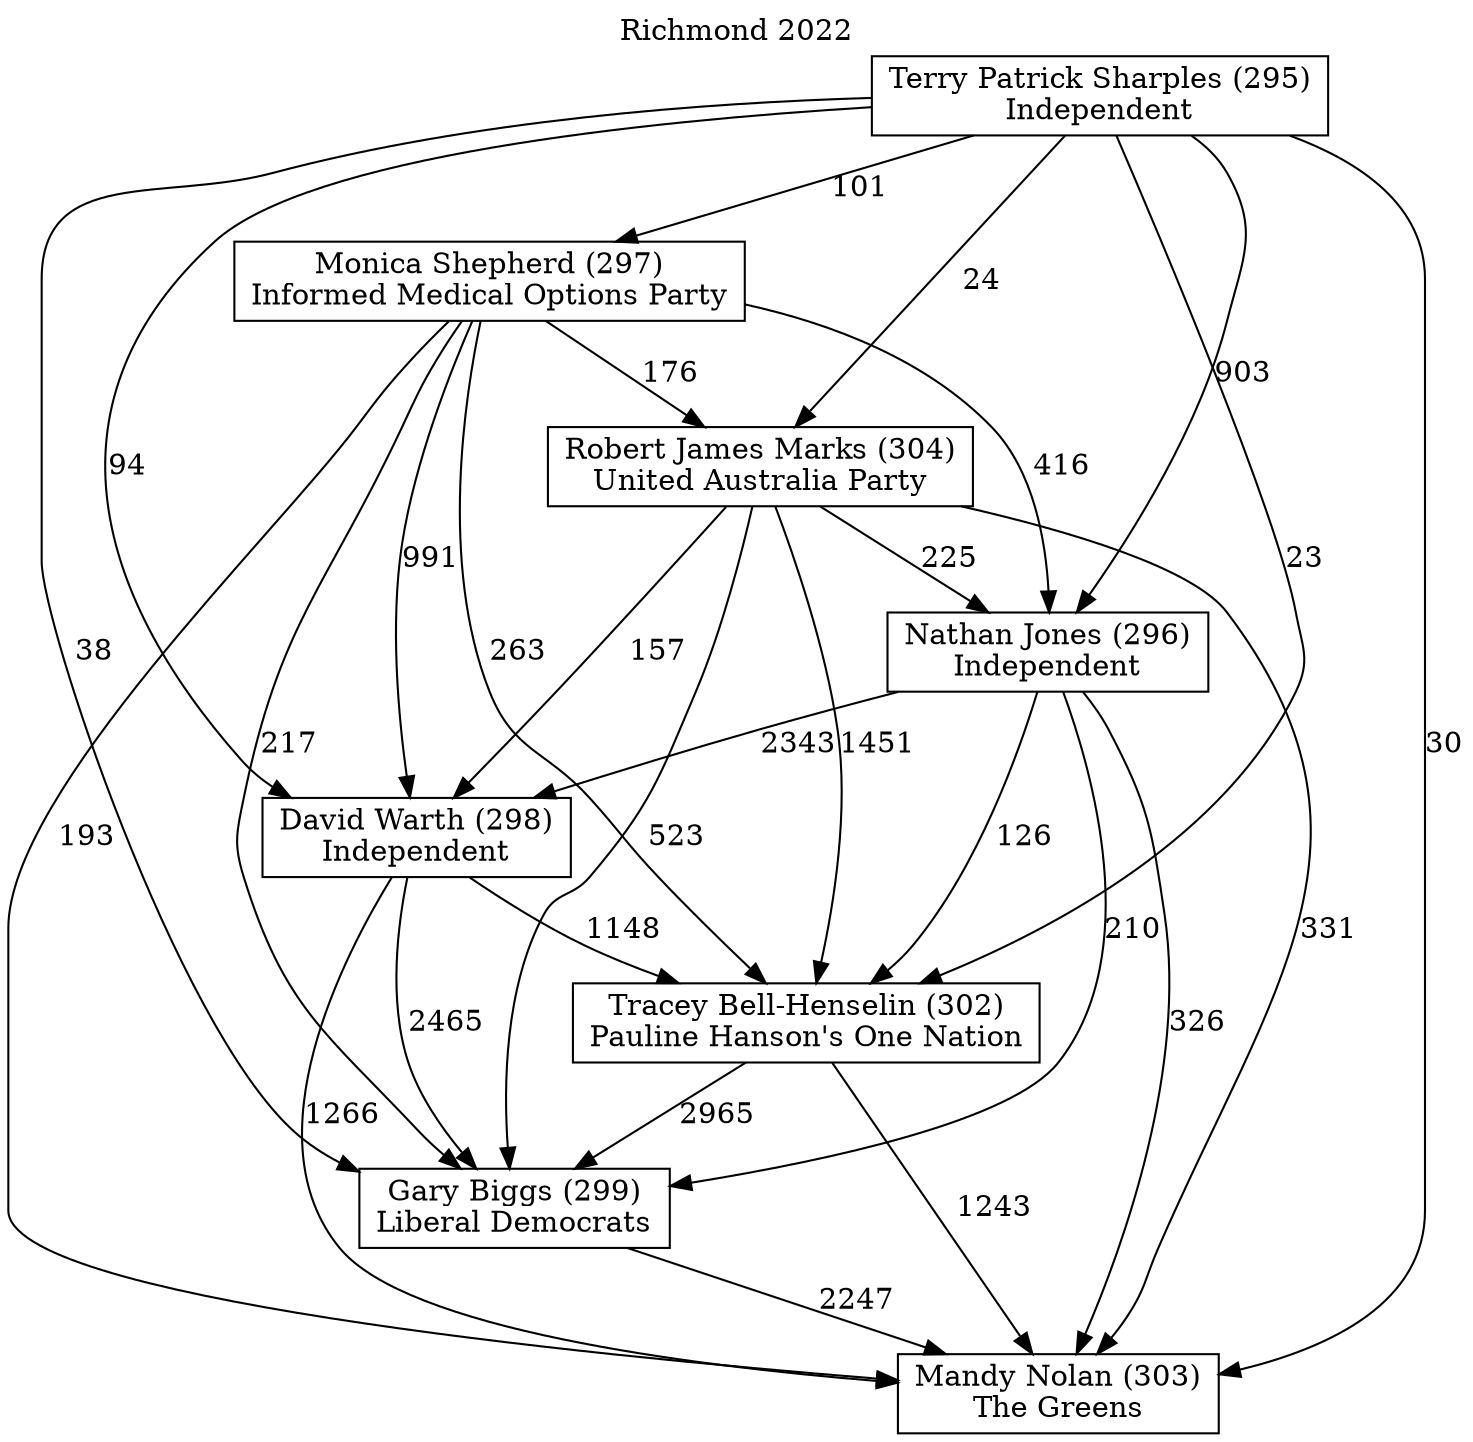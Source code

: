 // House preference flow
digraph "Mandy Nolan (303)_Richmond_2022" {
	graph [label="Richmond 2022" labelloc=t mclimit=10]
	node [shape=box]
	"David Warth (298)" [label="David Warth (298)
Independent"]
	"Gary Biggs (299)" [label="Gary Biggs (299)
Liberal Democrats"]
	"Mandy Nolan (303)" [label="Mandy Nolan (303)
The Greens"]
	"Monica Shepherd (297)" [label="Monica Shepherd (297)
Informed Medical Options Party"]
	"Nathan Jones (296)" [label="Nathan Jones (296)
Independent"]
	"Robert James Marks (304)" [label="Robert James Marks (304)
United Australia Party"]
	"Terry Patrick Sharples (295)" [label="Terry Patrick Sharples (295)
Independent"]
	"Tracey Bell-Henselin (302)" [label="Tracey Bell-Henselin (302)
Pauline Hanson's One Nation"]
	"David Warth (298)" -> "Gary Biggs (299)" [label=2465]
	"David Warth (298)" -> "Mandy Nolan (303)" [label=1266]
	"David Warth (298)" -> "Tracey Bell-Henselin (302)" [label=1148]
	"Gary Biggs (299)" -> "Mandy Nolan (303)" [label=2247]
	"Monica Shepherd (297)" -> "David Warth (298)" [label=991]
	"Monica Shepherd (297)" -> "Gary Biggs (299)" [label=217]
	"Monica Shepherd (297)" -> "Mandy Nolan (303)" [label=193]
	"Monica Shepherd (297)" -> "Nathan Jones (296)" [label=416]
	"Monica Shepherd (297)" -> "Robert James Marks (304)" [label=176]
	"Monica Shepherd (297)" -> "Tracey Bell-Henselin (302)" [label=263]
	"Nathan Jones (296)" -> "David Warth (298)" [label=2343]
	"Nathan Jones (296)" -> "Gary Biggs (299)" [label=210]
	"Nathan Jones (296)" -> "Mandy Nolan (303)" [label=326]
	"Nathan Jones (296)" -> "Tracey Bell-Henselin (302)" [label=126]
	"Robert James Marks (304)" -> "David Warth (298)" [label=157]
	"Robert James Marks (304)" -> "Gary Biggs (299)" [label=523]
	"Robert James Marks (304)" -> "Mandy Nolan (303)" [label=331]
	"Robert James Marks (304)" -> "Nathan Jones (296)" [label=225]
	"Robert James Marks (304)" -> "Tracey Bell-Henselin (302)" [label=1451]
	"Terry Patrick Sharples (295)" -> "David Warth (298)" [label=94]
	"Terry Patrick Sharples (295)" -> "Gary Biggs (299)" [label=38]
	"Terry Patrick Sharples (295)" -> "Mandy Nolan (303)" [label=30]
	"Terry Patrick Sharples (295)" -> "Monica Shepherd (297)" [label=101]
	"Terry Patrick Sharples (295)" -> "Nathan Jones (296)" [label=903]
	"Terry Patrick Sharples (295)" -> "Robert James Marks (304)" [label=24]
	"Terry Patrick Sharples (295)" -> "Tracey Bell-Henselin (302)" [label=23]
	"Tracey Bell-Henselin (302)" -> "Gary Biggs (299)" [label=2965]
	"Tracey Bell-Henselin (302)" -> "Mandy Nolan (303)" [label=1243]
}
